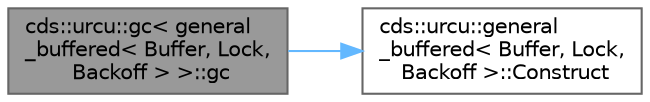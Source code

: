 digraph "cds::urcu::gc&lt; general_buffered&lt; Buffer, Lock, Backoff &gt; &gt;::gc"
{
 // LATEX_PDF_SIZE
  bgcolor="transparent";
  edge [fontname=Helvetica,fontsize=10,labelfontname=Helvetica,labelfontsize=10];
  node [fontname=Helvetica,fontsize=10,shape=box,height=0.2,width=0.4];
  rankdir="LR";
  Node1 [id="Node000001",label="cds::urcu::gc\< general\l_buffered\< Buffer, Lock,\l Backoff \> \>::gc",height=0.2,width=0.4,color="gray40", fillcolor="grey60", style="filled", fontcolor="black",tooltip="Creates URCU general_buffered singleton."];
  Node1 -> Node2 [id="edge2_Node000001_Node000002",color="steelblue1",style="solid",tooltip=" "];
  Node2 [id="Node000002",label="cds::urcu::general\l_buffered\< Buffer, Lock,\l Backoff \>::Construct",height=0.2,width=0.4,color="grey40", fillcolor="white", style="filled",URL="$classcds_1_1urcu_1_1general__buffered.html#ac15e2a9d98a8cb85b3157d51fbb2ccc6",tooltip=" "];
}
